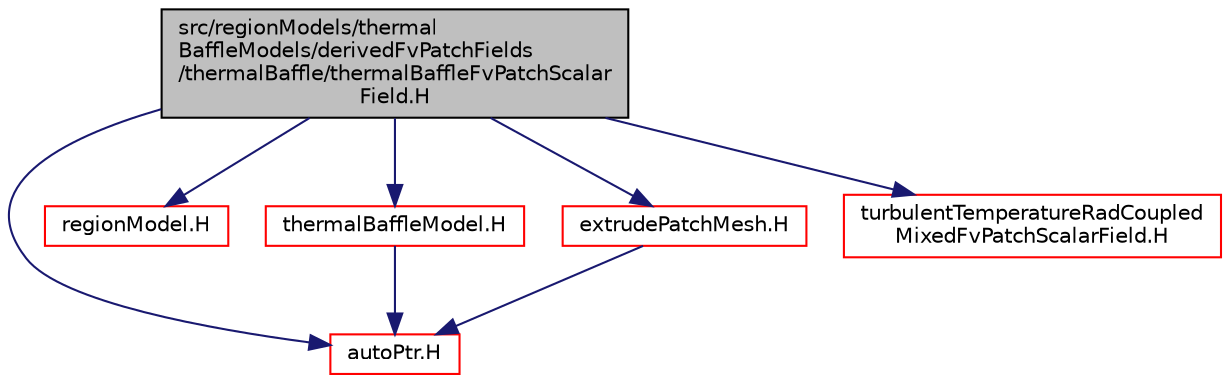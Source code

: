 digraph "src/regionModels/thermalBaffleModels/derivedFvPatchFields/thermalBaffle/thermalBaffleFvPatchScalarField.H"
{
  bgcolor="transparent";
  edge [fontname="Helvetica",fontsize="10",labelfontname="Helvetica",labelfontsize="10"];
  node [fontname="Helvetica",fontsize="10",shape=record];
  Node1 [label="src/regionModels/thermal\lBaffleModels/derivedFvPatchFields\l/thermalBaffle/thermalBaffleFvPatchScalar\lField.H",height=0.2,width=0.4,color="black", fillcolor="grey75", style="filled", fontcolor="black"];
  Node1 -> Node2 [color="midnightblue",fontsize="10",style="solid",fontname="Helvetica"];
  Node2 [label="autoPtr.H",height=0.2,width=0.4,color="red",URL="$a08446.html"];
  Node1 -> Node3 [color="midnightblue",fontsize="10",style="solid",fontname="Helvetica"];
  Node3 [label="regionModel.H",height=0.2,width=0.4,color="red",URL="$a09465.html"];
  Node1 -> Node4 [color="midnightblue",fontsize="10",style="solid",fontname="Helvetica"];
  Node4 [label="thermalBaffleModel.H",height=0.2,width=0.4,color="red",URL="$a09593.html"];
  Node4 -> Node2 [color="midnightblue",fontsize="10",style="solid",fontname="Helvetica"];
  Node1 -> Node5 [color="midnightblue",fontsize="10",style="solid",fontname="Helvetica"];
  Node5 [label="extrudePatchMesh.H",height=0.2,width=0.4,color="red",URL="$a04772.html"];
  Node5 -> Node2 [color="midnightblue",fontsize="10",style="solid",fontname="Helvetica"];
  Node1 -> Node6 [color="midnightblue",fontsize="10",style="solid",fontname="Helvetica"];
  Node6 [label="turbulentTemperatureRadCoupled\lMixedFvPatchScalarField.H",height=0.2,width=0.4,color="red",URL="$a10539.html"];
}
